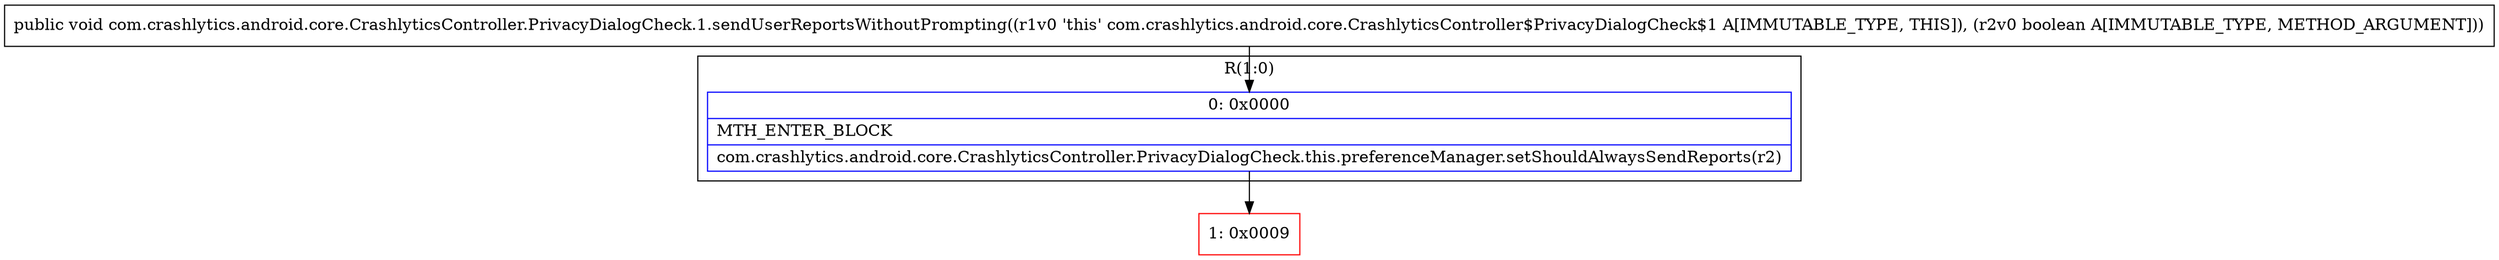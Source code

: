 digraph "CFG forcom.crashlytics.android.core.CrashlyticsController.PrivacyDialogCheck.1.sendUserReportsWithoutPrompting(Z)V" {
subgraph cluster_Region_165537627 {
label = "R(1:0)";
node [shape=record,color=blue];
Node_0 [shape=record,label="{0\:\ 0x0000|MTH_ENTER_BLOCK\l|com.crashlytics.android.core.CrashlyticsController.PrivacyDialogCheck.this.preferenceManager.setShouldAlwaysSendReports(r2)\l}"];
}
Node_1 [shape=record,color=red,label="{1\:\ 0x0009}"];
MethodNode[shape=record,label="{public void com.crashlytics.android.core.CrashlyticsController.PrivacyDialogCheck.1.sendUserReportsWithoutPrompting((r1v0 'this' com.crashlytics.android.core.CrashlyticsController$PrivacyDialogCheck$1 A[IMMUTABLE_TYPE, THIS]), (r2v0 boolean A[IMMUTABLE_TYPE, METHOD_ARGUMENT])) }"];
MethodNode -> Node_0;
Node_0 -> Node_1;
}

